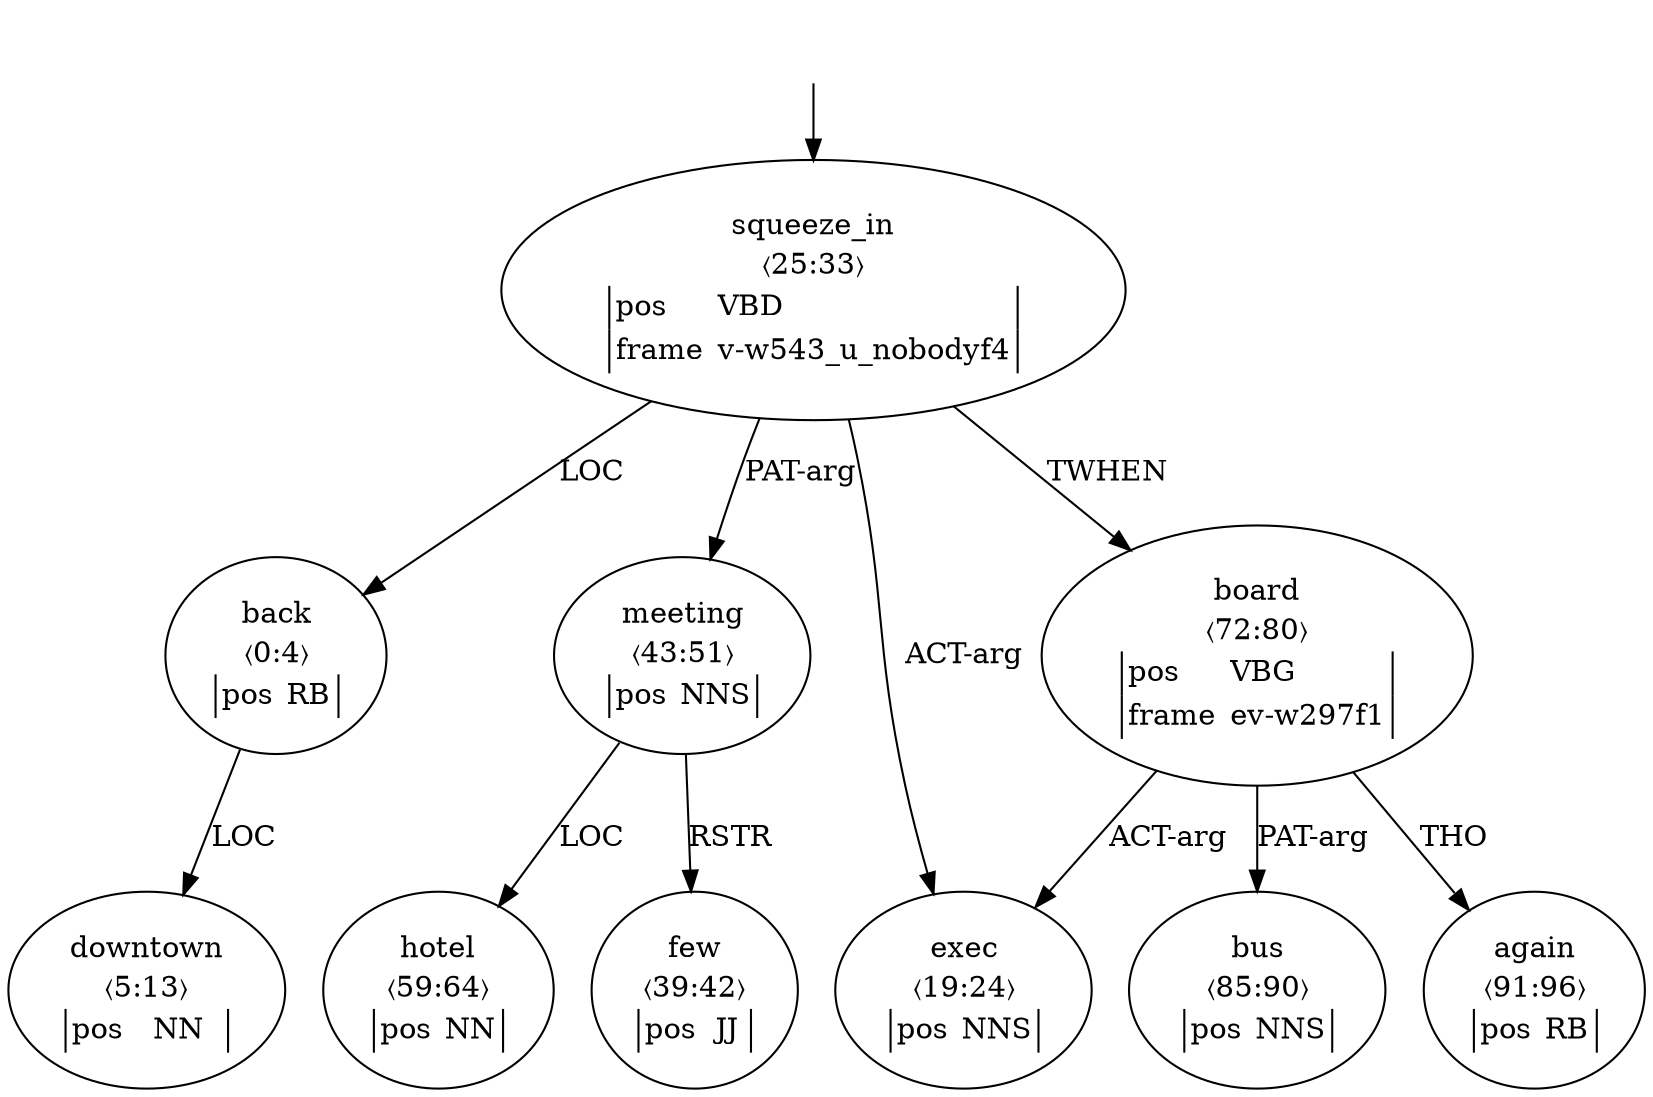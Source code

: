 digraph "20010015" {
  top [ style=invis ];
  top -> 5;
  0 [ label=<<table align="center" border="0" cellspacing="0"><tr><td colspan="2">back</td></tr><tr><td colspan="2">〈0:4〉</td></tr><tr><td sides="l" border="1" align="left">pos</td><td sides="r" border="1" align="left">RB</td></tr></table>> ];
  1 [ label=<<table align="center" border="0" cellspacing="0"><tr><td colspan="2">downtown</td></tr><tr><td colspan="2">〈5:13〉</td></tr><tr><td sides="l" border="1" align="left">pos</td><td sides="r" border="1" align="left">NN</td></tr></table>> ];
  4 [ label=<<table align="center" border="0" cellspacing="0"><tr><td colspan="2">exec</td></tr><tr><td colspan="2">〈19:24〉</td></tr><tr><td sides="l" border="1" align="left">pos</td><td sides="r" border="1" align="left">NNS</td></tr></table>> ];
  5 [ label=<<table align="center" border="0" cellspacing="0"><tr><td colspan="2">squeeze_in</td></tr><tr><td colspan="2">〈25:33〉</td></tr><tr><td sides="l" border="1" align="left">pos</td><td sides="r" border="1" align="left">VBD</td></tr><tr><td sides="l" border="1" align="left">frame</td><td sides="r" border="1" align="left">v-w543_u_nobodyf4</td></tr></table>> ];
  8 [ label=<<table align="center" border="0" cellspacing="0"><tr><td colspan="2">few</td></tr><tr><td colspan="2">〈39:42〉</td></tr><tr><td sides="l" border="1" align="left">pos</td><td sides="r" border="1" align="left">JJ</td></tr></table>> ];
  9 [ label=<<table align="center" border="0" cellspacing="0"><tr><td colspan="2">meeting</td></tr><tr><td colspan="2">〈43:51〉</td></tr><tr><td sides="l" border="1" align="left">pos</td><td sides="r" border="1" align="left">NNS</td></tr></table>> ];
  12 [ label=<<table align="center" border="0" cellspacing="0"><tr><td colspan="2">hotel</td></tr><tr><td colspan="2">〈59:64〉</td></tr><tr><td sides="l" border="1" align="left">pos</td><td sides="r" border="1" align="left">NN</td></tr></table>> ];
  14 [ label=<<table align="center" border="0" cellspacing="0"><tr><td colspan="2">board</td></tr><tr><td colspan="2">〈72:80〉</td></tr><tr><td sides="l" border="1" align="left">pos</td><td sides="r" border="1" align="left">VBG</td></tr><tr><td sides="l" border="1" align="left">frame</td><td sides="r" border="1" align="left">ev-w297f1</td></tr></table>> ];
  16 [ label=<<table align="center" border="0" cellspacing="0"><tr><td colspan="2">bus</td></tr><tr><td colspan="2">〈85:90〉</td></tr><tr><td sides="l" border="1" align="left">pos</td><td sides="r" border="1" align="left">NNS</td></tr></table>> ];
  17 [ label=<<table align="center" border="0" cellspacing="0"><tr><td colspan="2">again</td></tr><tr><td colspan="2">〈91:96〉</td></tr><tr><td sides="l" border="1" align="left">pos</td><td sides="r" border="1" align="left">RB</td></tr></table>> ];
  14 -> 17 [ label="THO" ];
  9 -> 12 [ label="LOC" ];
  9 -> 8 [ label="RSTR" ];
  14 -> 4 [ label="ACT-arg" ];
  5 -> 4 [ label="ACT-arg" ];
  5 -> 0 [ label="LOC" ];
  5 -> 14 [ label="TWHEN" ];
  5 -> 9 [ label="PAT-arg" ];
  14 -> 16 [ label="PAT-arg" ];
  0 -> 1 [ label="LOC" ];
}

